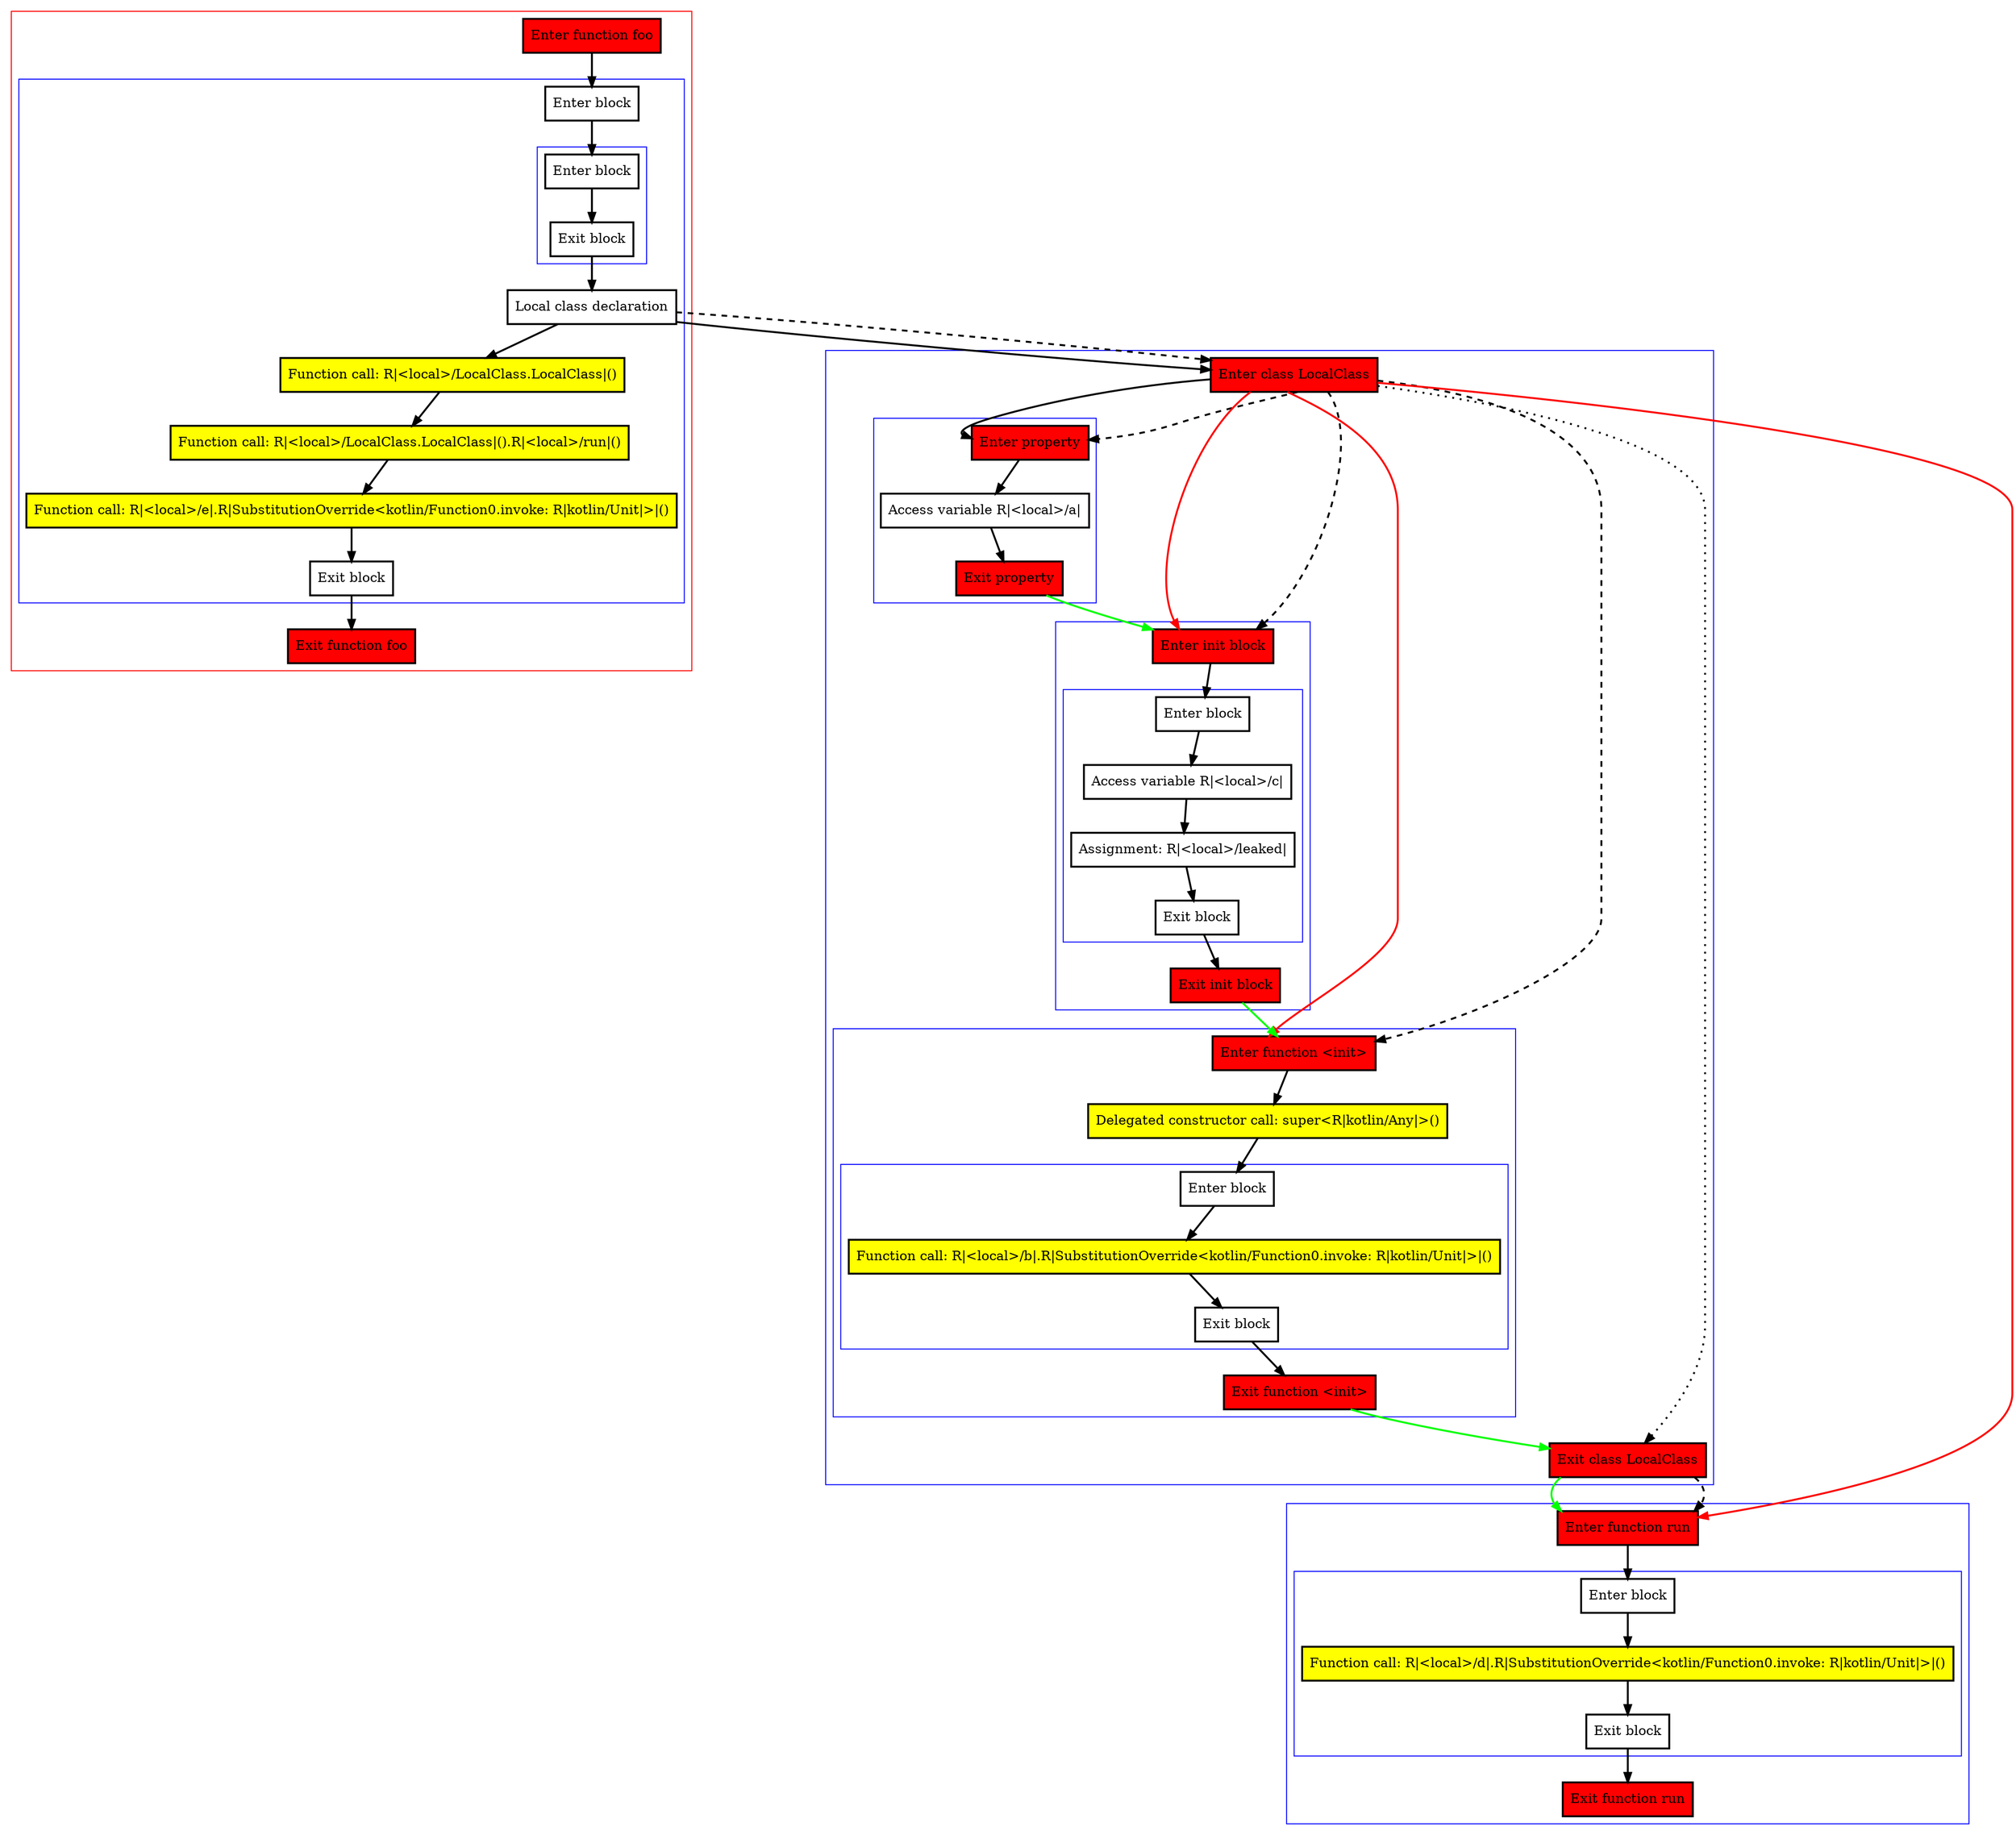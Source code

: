digraph inLocalClass_kt {
    graph [nodesep=3]
    node [shape=box penwidth=2]
    edge [penwidth=2]

    subgraph cluster_0 {
        color=red
        0 [label="Enter function foo" style="filled" fillcolor=red];
        subgraph cluster_1 {
            color=blue
            1 [label="Enter block"];
            subgraph cluster_2 {
                color=blue
                2 [label="Enter block"];
                3 [label="Exit block"];
            }
            4 [label="Local class declaration"];
            5 [label="Function call: R|<local>/LocalClass.LocalClass|()" style="filled" fillcolor=yellow];
            6 [label="Function call: R|<local>/LocalClass.LocalClass|().R|<local>/run|()" style="filled" fillcolor=yellow];
            7 [label="Function call: R|<local>/e|.R|SubstitutionOverride<kotlin/Function0.invoke: R|kotlin/Unit|>|()" style="filled" fillcolor=yellow];
            8 [label="Exit block"];
        }
        9 [label="Exit function foo" style="filled" fillcolor=red];
    }
    subgraph cluster_3 {
        color=blue
        10 [label="Enter class LocalClass" style="filled" fillcolor=red];
        subgraph cluster_4 {
            color=blue
            11 [label="Enter property" style="filled" fillcolor=red];
            12 [label="Access variable R|<local>/a|"];
            13 [label="Exit property" style="filled" fillcolor=red];
        }
        subgraph cluster_5 {
            color=blue
            14 [label="Enter init block" style="filled" fillcolor=red];
            subgraph cluster_6 {
                color=blue
                15 [label="Enter block"];
                16 [label="Access variable R|<local>/c|"];
                17 [label="Assignment: R|<local>/leaked|"];
                18 [label="Exit block"];
            }
            19 [label="Exit init block" style="filled" fillcolor=red];
        }
        subgraph cluster_7 {
            color=blue
            20 [label="Enter function <init>" style="filled" fillcolor=red];
            21 [label="Delegated constructor call: super<R|kotlin/Any|>()" style="filled" fillcolor=yellow];
            subgraph cluster_8 {
                color=blue
                22 [label="Enter block"];
                23 [label="Function call: R|<local>/b|.R|SubstitutionOverride<kotlin/Function0.invoke: R|kotlin/Unit|>|()" style="filled" fillcolor=yellow];
                24 [label="Exit block"];
            }
            25 [label="Exit function <init>" style="filled" fillcolor=red];
        }
        26 [label="Exit class LocalClass" style="filled" fillcolor=red];
    }
    subgraph cluster_9 {
        color=blue
        27 [label="Enter function run" style="filled" fillcolor=red];
        subgraph cluster_10 {
            color=blue
            28 [label="Enter block"];
            29 [label="Function call: R|<local>/d|.R|SubstitutionOverride<kotlin/Function0.invoke: R|kotlin/Unit|>|()" style="filled" fillcolor=yellow];
            30 [label="Exit block"];
        }
        31 [label="Exit function run" style="filled" fillcolor=red];
    }
    0 -> {1};
    1 -> {2};
    2 -> {3};
    3 -> {4};
    4 -> {5 10};
    4 -> {10} [style=dashed];
    5 -> {6};
    6 -> {7};
    7 -> {8};
    8 -> {9};
    10 -> {11};
    10 -> {14 20 27} [color=red];
    10 -> {26} [style=dotted];
    10 -> {11 14 20} [style=dashed];
    11 -> {12};
    12 -> {13};
    13 -> {14} [color=green];
    14 -> {15};
    15 -> {16};
    16 -> {17};
    17 -> {18};
    18 -> {19};
    19 -> {20} [color=green];
    20 -> {21};
    21 -> {22};
    22 -> {23};
    23 -> {24};
    24 -> {25};
    25 -> {26} [color=green];
    26 -> {27} [color=green];
    26 -> {27} [style=dashed];
    27 -> {28};
    28 -> {29};
    29 -> {30};
    30 -> {31};

}
